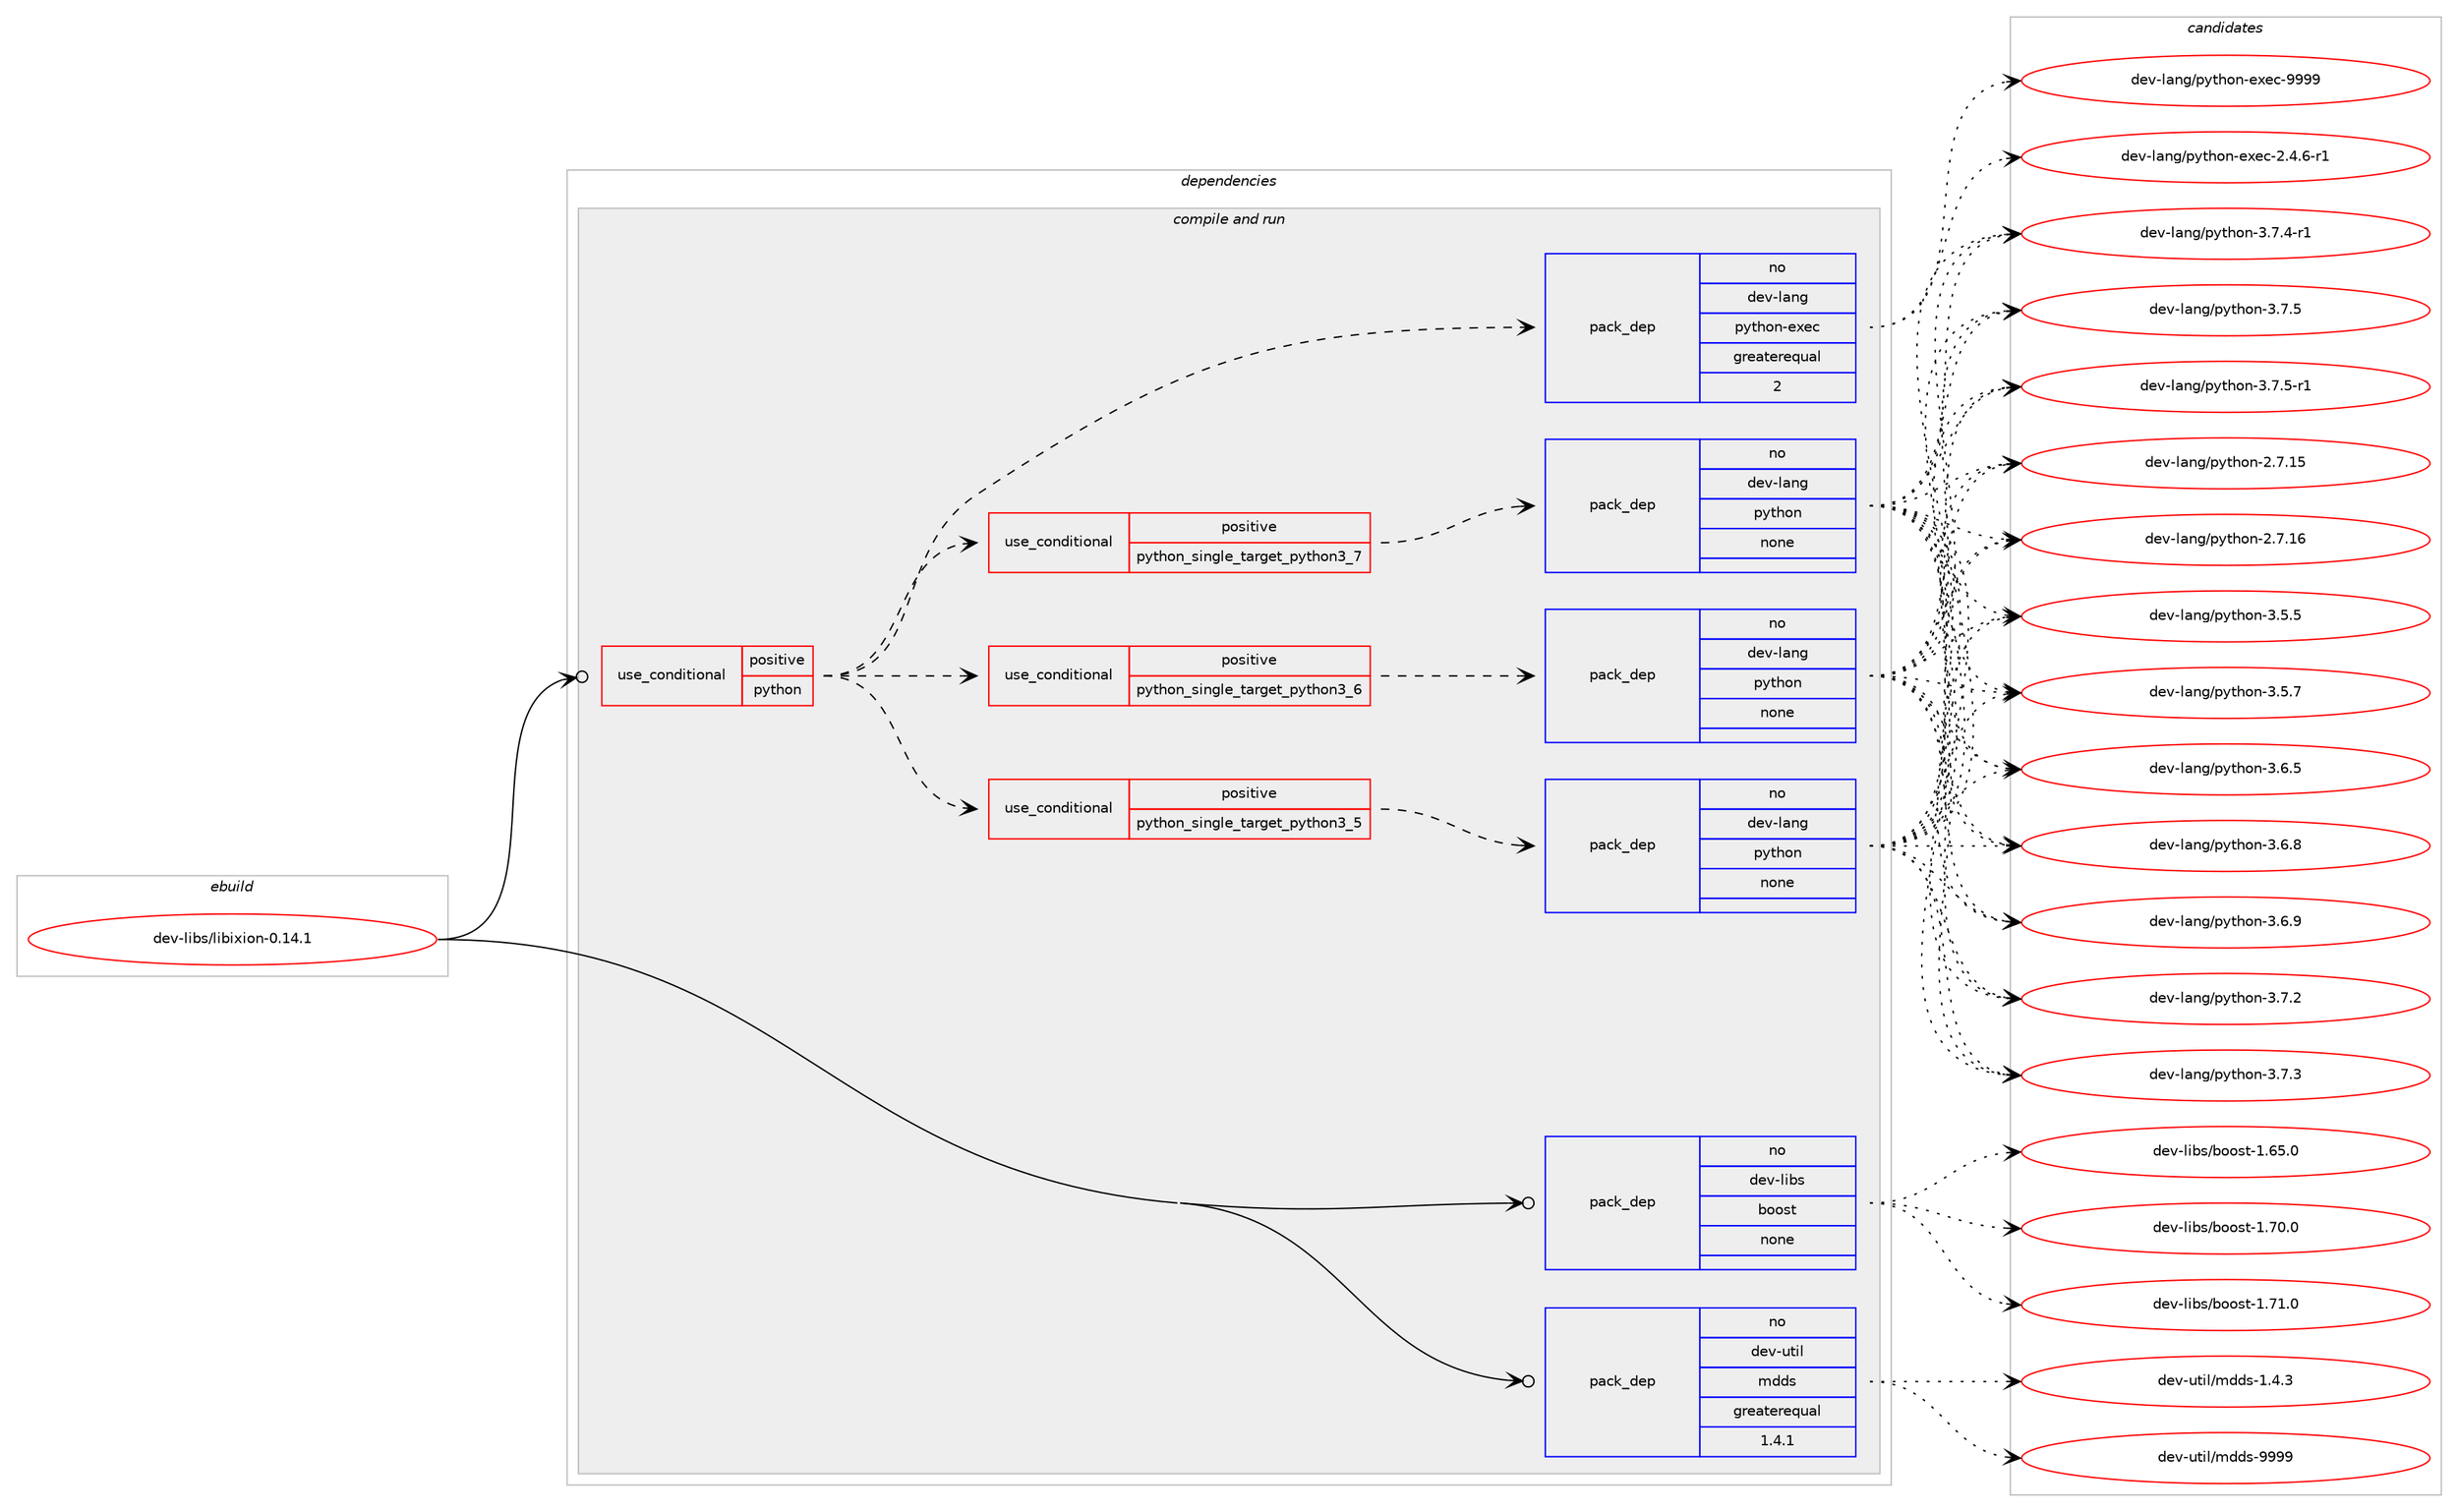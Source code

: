 digraph prolog {

# *************
# Graph options
# *************

newrank=true;
concentrate=true;
compound=true;
graph [rankdir=LR,fontname=Helvetica,fontsize=10,ranksep=1.5];#, ranksep=2.5, nodesep=0.2];
edge  [arrowhead=vee];
node  [fontname=Helvetica,fontsize=10];

# **********
# The ebuild
# **********

subgraph cluster_leftcol {
color=gray;
rank=same;
label=<<i>ebuild</i>>;
id [label="dev-libs/libixion-0.14.1", color=red, width=4, href="../dev-libs/libixion-0.14.1.svg"];
}

# ****************
# The dependencies
# ****************

subgraph cluster_midcol {
color=gray;
label=<<i>dependencies</i>>;
subgraph cluster_compile {
fillcolor="#eeeeee";
style=filled;
label=<<i>compile</i>>;
}
subgraph cluster_compileandrun {
fillcolor="#eeeeee";
style=filled;
label=<<i>compile and run</i>>;
subgraph cond131798 {
dependency566037 [label=<<TABLE BORDER="0" CELLBORDER="1" CELLSPACING="0" CELLPADDING="4"><TR><TD ROWSPAN="3" CELLPADDING="10">use_conditional</TD></TR><TR><TD>positive</TD></TR><TR><TD>python</TD></TR></TABLE>>, shape=none, color=red];
subgraph cond131799 {
dependency566038 [label=<<TABLE BORDER="0" CELLBORDER="1" CELLSPACING="0" CELLPADDING="4"><TR><TD ROWSPAN="3" CELLPADDING="10">use_conditional</TD></TR><TR><TD>positive</TD></TR><TR><TD>python_single_target_python3_5</TD></TR></TABLE>>, shape=none, color=red];
subgraph pack422750 {
dependency566039 [label=<<TABLE BORDER="0" CELLBORDER="1" CELLSPACING="0" CELLPADDING="4" WIDTH="220"><TR><TD ROWSPAN="6" CELLPADDING="30">pack_dep</TD></TR><TR><TD WIDTH="110">no</TD></TR><TR><TD>dev-lang</TD></TR><TR><TD>python</TD></TR><TR><TD>none</TD></TR><TR><TD></TD></TR></TABLE>>, shape=none, color=blue];
}
dependency566038:e -> dependency566039:w [weight=20,style="dashed",arrowhead="vee"];
}
dependency566037:e -> dependency566038:w [weight=20,style="dashed",arrowhead="vee"];
subgraph cond131800 {
dependency566040 [label=<<TABLE BORDER="0" CELLBORDER="1" CELLSPACING="0" CELLPADDING="4"><TR><TD ROWSPAN="3" CELLPADDING="10">use_conditional</TD></TR><TR><TD>positive</TD></TR><TR><TD>python_single_target_python3_6</TD></TR></TABLE>>, shape=none, color=red];
subgraph pack422751 {
dependency566041 [label=<<TABLE BORDER="0" CELLBORDER="1" CELLSPACING="0" CELLPADDING="4" WIDTH="220"><TR><TD ROWSPAN="6" CELLPADDING="30">pack_dep</TD></TR><TR><TD WIDTH="110">no</TD></TR><TR><TD>dev-lang</TD></TR><TR><TD>python</TD></TR><TR><TD>none</TD></TR><TR><TD></TD></TR></TABLE>>, shape=none, color=blue];
}
dependency566040:e -> dependency566041:w [weight=20,style="dashed",arrowhead="vee"];
}
dependency566037:e -> dependency566040:w [weight=20,style="dashed",arrowhead="vee"];
subgraph cond131801 {
dependency566042 [label=<<TABLE BORDER="0" CELLBORDER="1" CELLSPACING="0" CELLPADDING="4"><TR><TD ROWSPAN="3" CELLPADDING="10">use_conditional</TD></TR><TR><TD>positive</TD></TR><TR><TD>python_single_target_python3_7</TD></TR></TABLE>>, shape=none, color=red];
subgraph pack422752 {
dependency566043 [label=<<TABLE BORDER="0" CELLBORDER="1" CELLSPACING="0" CELLPADDING="4" WIDTH="220"><TR><TD ROWSPAN="6" CELLPADDING="30">pack_dep</TD></TR><TR><TD WIDTH="110">no</TD></TR><TR><TD>dev-lang</TD></TR><TR><TD>python</TD></TR><TR><TD>none</TD></TR><TR><TD></TD></TR></TABLE>>, shape=none, color=blue];
}
dependency566042:e -> dependency566043:w [weight=20,style="dashed",arrowhead="vee"];
}
dependency566037:e -> dependency566042:w [weight=20,style="dashed",arrowhead="vee"];
subgraph pack422753 {
dependency566044 [label=<<TABLE BORDER="0" CELLBORDER="1" CELLSPACING="0" CELLPADDING="4" WIDTH="220"><TR><TD ROWSPAN="6" CELLPADDING="30">pack_dep</TD></TR><TR><TD WIDTH="110">no</TD></TR><TR><TD>dev-lang</TD></TR><TR><TD>python-exec</TD></TR><TR><TD>greaterequal</TD></TR><TR><TD>2</TD></TR></TABLE>>, shape=none, color=blue];
}
dependency566037:e -> dependency566044:w [weight=20,style="dashed",arrowhead="vee"];
}
id:e -> dependency566037:w [weight=20,style="solid",arrowhead="odotvee"];
subgraph pack422754 {
dependency566045 [label=<<TABLE BORDER="0" CELLBORDER="1" CELLSPACING="0" CELLPADDING="4" WIDTH="220"><TR><TD ROWSPAN="6" CELLPADDING="30">pack_dep</TD></TR><TR><TD WIDTH="110">no</TD></TR><TR><TD>dev-libs</TD></TR><TR><TD>boost</TD></TR><TR><TD>none</TD></TR><TR><TD></TD></TR></TABLE>>, shape=none, color=blue];
}
id:e -> dependency566045:w [weight=20,style="solid",arrowhead="odotvee"];
subgraph pack422755 {
dependency566046 [label=<<TABLE BORDER="0" CELLBORDER="1" CELLSPACING="0" CELLPADDING="4" WIDTH="220"><TR><TD ROWSPAN="6" CELLPADDING="30">pack_dep</TD></TR><TR><TD WIDTH="110">no</TD></TR><TR><TD>dev-util</TD></TR><TR><TD>mdds</TD></TR><TR><TD>greaterequal</TD></TR><TR><TD>1.4.1</TD></TR></TABLE>>, shape=none, color=blue];
}
id:e -> dependency566046:w [weight=20,style="solid",arrowhead="odotvee"];
}
subgraph cluster_run {
fillcolor="#eeeeee";
style=filled;
label=<<i>run</i>>;
}
}

# **************
# The candidates
# **************

subgraph cluster_choices {
rank=same;
color=gray;
label=<<i>candidates</i>>;

subgraph choice422750 {
color=black;
nodesep=1;
choice10010111845108971101034711212111610411111045504655464953 [label="dev-lang/python-2.7.15", color=red, width=4,href="../dev-lang/python-2.7.15.svg"];
choice10010111845108971101034711212111610411111045504655464954 [label="dev-lang/python-2.7.16", color=red, width=4,href="../dev-lang/python-2.7.16.svg"];
choice100101118451089711010347112121116104111110455146534653 [label="dev-lang/python-3.5.5", color=red, width=4,href="../dev-lang/python-3.5.5.svg"];
choice100101118451089711010347112121116104111110455146534655 [label="dev-lang/python-3.5.7", color=red, width=4,href="../dev-lang/python-3.5.7.svg"];
choice100101118451089711010347112121116104111110455146544653 [label="dev-lang/python-3.6.5", color=red, width=4,href="../dev-lang/python-3.6.5.svg"];
choice100101118451089711010347112121116104111110455146544656 [label="dev-lang/python-3.6.8", color=red, width=4,href="../dev-lang/python-3.6.8.svg"];
choice100101118451089711010347112121116104111110455146544657 [label="dev-lang/python-3.6.9", color=red, width=4,href="../dev-lang/python-3.6.9.svg"];
choice100101118451089711010347112121116104111110455146554650 [label="dev-lang/python-3.7.2", color=red, width=4,href="../dev-lang/python-3.7.2.svg"];
choice100101118451089711010347112121116104111110455146554651 [label="dev-lang/python-3.7.3", color=red, width=4,href="../dev-lang/python-3.7.3.svg"];
choice1001011184510897110103471121211161041111104551465546524511449 [label="dev-lang/python-3.7.4-r1", color=red, width=4,href="../dev-lang/python-3.7.4-r1.svg"];
choice100101118451089711010347112121116104111110455146554653 [label="dev-lang/python-3.7.5", color=red, width=4,href="../dev-lang/python-3.7.5.svg"];
choice1001011184510897110103471121211161041111104551465546534511449 [label="dev-lang/python-3.7.5-r1", color=red, width=4,href="../dev-lang/python-3.7.5-r1.svg"];
dependency566039:e -> choice10010111845108971101034711212111610411111045504655464953:w [style=dotted,weight="100"];
dependency566039:e -> choice10010111845108971101034711212111610411111045504655464954:w [style=dotted,weight="100"];
dependency566039:e -> choice100101118451089711010347112121116104111110455146534653:w [style=dotted,weight="100"];
dependency566039:e -> choice100101118451089711010347112121116104111110455146534655:w [style=dotted,weight="100"];
dependency566039:e -> choice100101118451089711010347112121116104111110455146544653:w [style=dotted,weight="100"];
dependency566039:e -> choice100101118451089711010347112121116104111110455146544656:w [style=dotted,weight="100"];
dependency566039:e -> choice100101118451089711010347112121116104111110455146544657:w [style=dotted,weight="100"];
dependency566039:e -> choice100101118451089711010347112121116104111110455146554650:w [style=dotted,weight="100"];
dependency566039:e -> choice100101118451089711010347112121116104111110455146554651:w [style=dotted,weight="100"];
dependency566039:e -> choice1001011184510897110103471121211161041111104551465546524511449:w [style=dotted,weight="100"];
dependency566039:e -> choice100101118451089711010347112121116104111110455146554653:w [style=dotted,weight="100"];
dependency566039:e -> choice1001011184510897110103471121211161041111104551465546534511449:w [style=dotted,weight="100"];
}
subgraph choice422751 {
color=black;
nodesep=1;
choice10010111845108971101034711212111610411111045504655464953 [label="dev-lang/python-2.7.15", color=red, width=4,href="../dev-lang/python-2.7.15.svg"];
choice10010111845108971101034711212111610411111045504655464954 [label="dev-lang/python-2.7.16", color=red, width=4,href="../dev-lang/python-2.7.16.svg"];
choice100101118451089711010347112121116104111110455146534653 [label="dev-lang/python-3.5.5", color=red, width=4,href="../dev-lang/python-3.5.5.svg"];
choice100101118451089711010347112121116104111110455146534655 [label="dev-lang/python-3.5.7", color=red, width=4,href="../dev-lang/python-3.5.7.svg"];
choice100101118451089711010347112121116104111110455146544653 [label="dev-lang/python-3.6.5", color=red, width=4,href="../dev-lang/python-3.6.5.svg"];
choice100101118451089711010347112121116104111110455146544656 [label="dev-lang/python-3.6.8", color=red, width=4,href="../dev-lang/python-3.6.8.svg"];
choice100101118451089711010347112121116104111110455146544657 [label="dev-lang/python-3.6.9", color=red, width=4,href="../dev-lang/python-3.6.9.svg"];
choice100101118451089711010347112121116104111110455146554650 [label="dev-lang/python-3.7.2", color=red, width=4,href="../dev-lang/python-3.7.2.svg"];
choice100101118451089711010347112121116104111110455146554651 [label="dev-lang/python-3.7.3", color=red, width=4,href="../dev-lang/python-3.7.3.svg"];
choice1001011184510897110103471121211161041111104551465546524511449 [label="dev-lang/python-3.7.4-r1", color=red, width=4,href="../dev-lang/python-3.7.4-r1.svg"];
choice100101118451089711010347112121116104111110455146554653 [label="dev-lang/python-3.7.5", color=red, width=4,href="../dev-lang/python-3.7.5.svg"];
choice1001011184510897110103471121211161041111104551465546534511449 [label="dev-lang/python-3.7.5-r1", color=red, width=4,href="../dev-lang/python-3.7.5-r1.svg"];
dependency566041:e -> choice10010111845108971101034711212111610411111045504655464953:w [style=dotted,weight="100"];
dependency566041:e -> choice10010111845108971101034711212111610411111045504655464954:w [style=dotted,weight="100"];
dependency566041:e -> choice100101118451089711010347112121116104111110455146534653:w [style=dotted,weight="100"];
dependency566041:e -> choice100101118451089711010347112121116104111110455146534655:w [style=dotted,weight="100"];
dependency566041:e -> choice100101118451089711010347112121116104111110455146544653:w [style=dotted,weight="100"];
dependency566041:e -> choice100101118451089711010347112121116104111110455146544656:w [style=dotted,weight="100"];
dependency566041:e -> choice100101118451089711010347112121116104111110455146544657:w [style=dotted,weight="100"];
dependency566041:e -> choice100101118451089711010347112121116104111110455146554650:w [style=dotted,weight="100"];
dependency566041:e -> choice100101118451089711010347112121116104111110455146554651:w [style=dotted,weight="100"];
dependency566041:e -> choice1001011184510897110103471121211161041111104551465546524511449:w [style=dotted,weight="100"];
dependency566041:e -> choice100101118451089711010347112121116104111110455146554653:w [style=dotted,weight="100"];
dependency566041:e -> choice1001011184510897110103471121211161041111104551465546534511449:w [style=dotted,weight="100"];
}
subgraph choice422752 {
color=black;
nodesep=1;
choice10010111845108971101034711212111610411111045504655464953 [label="dev-lang/python-2.7.15", color=red, width=4,href="../dev-lang/python-2.7.15.svg"];
choice10010111845108971101034711212111610411111045504655464954 [label="dev-lang/python-2.7.16", color=red, width=4,href="../dev-lang/python-2.7.16.svg"];
choice100101118451089711010347112121116104111110455146534653 [label="dev-lang/python-3.5.5", color=red, width=4,href="../dev-lang/python-3.5.5.svg"];
choice100101118451089711010347112121116104111110455146534655 [label="dev-lang/python-3.5.7", color=red, width=4,href="../dev-lang/python-3.5.7.svg"];
choice100101118451089711010347112121116104111110455146544653 [label="dev-lang/python-3.6.5", color=red, width=4,href="../dev-lang/python-3.6.5.svg"];
choice100101118451089711010347112121116104111110455146544656 [label="dev-lang/python-3.6.8", color=red, width=4,href="../dev-lang/python-3.6.8.svg"];
choice100101118451089711010347112121116104111110455146544657 [label="dev-lang/python-3.6.9", color=red, width=4,href="../dev-lang/python-3.6.9.svg"];
choice100101118451089711010347112121116104111110455146554650 [label="dev-lang/python-3.7.2", color=red, width=4,href="../dev-lang/python-3.7.2.svg"];
choice100101118451089711010347112121116104111110455146554651 [label="dev-lang/python-3.7.3", color=red, width=4,href="../dev-lang/python-3.7.3.svg"];
choice1001011184510897110103471121211161041111104551465546524511449 [label="dev-lang/python-3.7.4-r1", color=red, width=4,href="../dev-lang/python-3.7.4-r1.svg"];
choice100101118451089711010347112121116104111110455146554653 [label="dev-lang/python-3.7.5", color=red, width=4,href="../dev-lang/python-3.7.5.svg"];
choice1001011184510897110103471121211161041111104551465546534511449 [label="dev-lang/python-3.7.5-r1", color=red, width=4,href="../dev-lang/python-3.7.5-r1.svg"];
dependency566043:e -> choice10010111845108971101034711212111610411111045504655464953:w [style=dotted,weight="100"];
dependency566043:e -> choice10010111845108971101034711212111610411111045504655464954:w [style=dotted,weight="100"];
dependency566043:e -> choice100101118451089711010347112121116104111110455146534653:w [style=dotted,weight="100"];
dependency566043:e -> choice100101118451089711010347112121116104111110455146534655:w [style=dotted,weight="100"];
dependency566043:e -> choice100101118451089711010347112121116104111110455146544653:w [style=dotted,weight="100"];
dependency566043:e -> choice100101118451089711010347112121116104111110455146544656:w [style=dotted,weight="100"];
dependency566043:e -> choice100101118451089711010347112121116104111110455146544657:w [style=dotted,weight="100"];
dependency566043:e -> choice100101118451089711010347112121116104111110455146554650:w [style=dotted,weight="100"];
dependency566043:e -> choice100101118451089711010347112121116104111110455146554651:w [style=dotted,weight="100"];
dependency566043:e -> choice1001011184510897110103471121211161041111104551465546524511449:w [style=dotted,weight="100"];
dependency566043:e -> choice100101118451089711010347112121116104111110455146554653:w [style=dotted,weight="100"];
dependency566043:e -> choice1001011184510897110103471121211161041111104551465546534511449:w [style=dotted,weight="100"];
}
subgraph choice422753 {
color=black;
nodesep=1;
choice10010111845108971101034711212111610411111045101120101994550465246544511449 [label="dev-lang/python-exec-2.4.6-r1", color=red, width=4,href="../dev-lang/python-exec-2.4.6-r1.svg"];
choice10010111845108971101034711212111610411111045101120101994557575757 [label="dev-lang/python-exec-9999", color=red, width=4,href="../dev-lang/python-exec-9999.svg"];
dependency566044:e -> choice10010111845108971101034711212111610411111045101120101994550465246544511449:w [style=dotted,weight="100"];
dependency566044:e -> choice10010111845108971101034711212111610411111045101120101994557575757:w [style=dotted,weight="100"];
}
subgraph choice422754 {
color=black;
nodesep=1;
choice1001011184510810598115479811111111511645494654534648 [label="dev-libs/boost-1.65.0", color=red, width=4,href="../dev-libs/boost-1.65.0.svg"];
choice1001011184510810598115479811111111511645494655484648 [label="dev-libs/boost-1.70.0", color=red, width=4,href="../dev-libs/boost-1.70.0.svg"];
choice1001011184510810598115479811111111511645494655494648 [label="dev-libs/boost-1.71.0", color=red, width=4,href="../dev-libs/boost-1.71.0.svg"];
dependency566045:e -> choice1001011184510810598115479811111111511645494654534648:w [style=dotted,weight="100"];
dependency566045:e -> choice1001011184510810598115479811111111511645494655484648:w [style=dotted,weight="100"];
dependency566045:e -> choice1001011184510810598115479811111111511645494655494648:w [style=dotted,weight="100"];
}
subgraph choice422755 {
color=black;
nodesep=1;
choice1001011184511711610510847109100100115454946524651 [label="dev-util/mdds-1.4.3", color=red, width=4,href="../dev-util/mdds-1.4.3.svg"];
choice10010111845117116105108471091001001154557575757 [label="dev-util/mdds-9999", color=red, width=4,href="../dev-util/mdds-9999.svg"];
dependency566046:e -> choice1001011184511711610510847109100100115454946524651:w [style=dotted,weight="100"];
dependency566046:e -> choice10010111845117116105108471091001001154557575757:w [style=dotted,weight="100"];
}
}

}
